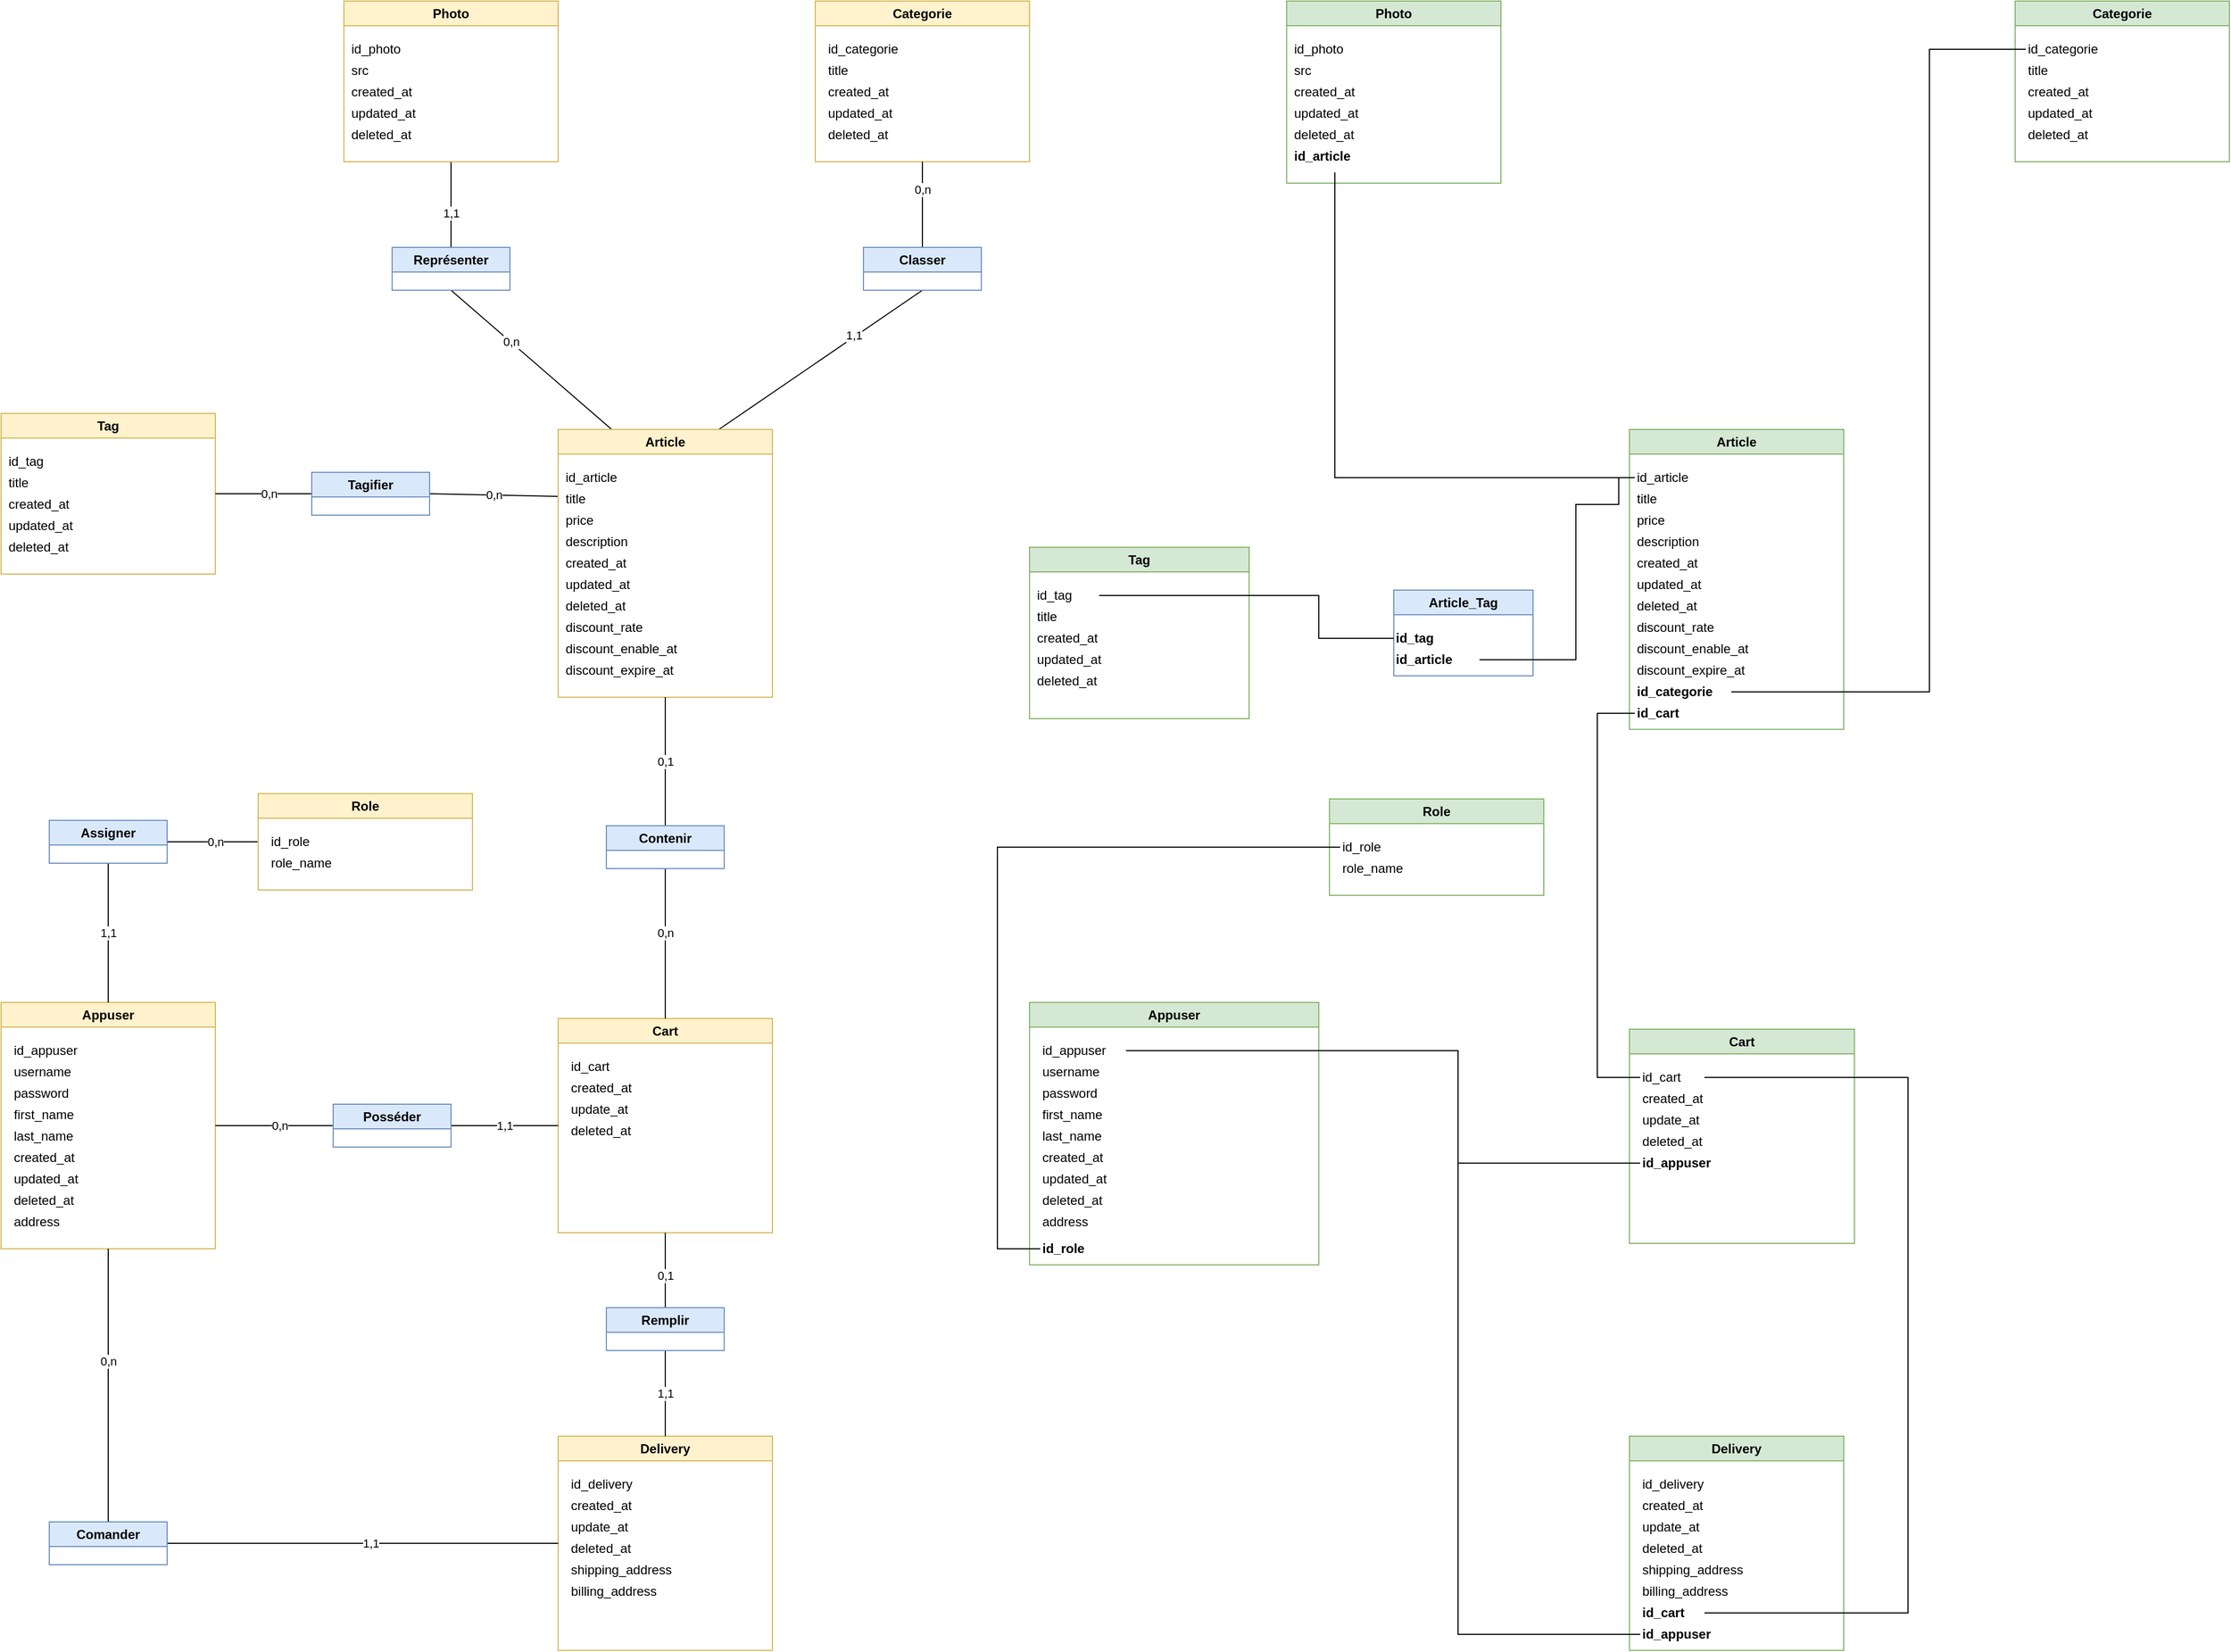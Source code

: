 <mxfile version="20.8.5" type="github">
  <diagram id="aib1PSoFXxBQyVo25-rL" name="Page-1">
    <mxGraphModel dx="2450" dy="912" grid="1" gridSize="10" guides="1" tooltips="1" connect="1" arrows="1" fold="1" page="1" pageScale="1" pageWidth="850" pageHeight="1100" math="0" shadow="0">
      <root>
        <mxCell id="0" />
        <mxCell id="1" parent="0" />
        <mxCell id="JCA2NXcP29K0GtfBwjYJ-50" style="edgeStyle=none;rounded=0;orthogonalLoop=1;jettySize=auto;html=1;exitX=0;exitY=0.25;exitDx=0;exitDy=0;entryX=1;entryY=0.5;entryDx=0;entryDy=0;endArrow=none;endFill=0;elbow=vertical;" parent="1" source="JCA2NXcP29K0GtfBwjYJ-1" target="JCA2NXcP29K0GtfBwjYJ-49" edge="1">
          <mxGeometry relative="1" as="geometry" />
        </mxCell>
        <mxCell id="JCA2NXcP29K0GtfBwjYJ-52" value="0,n" style="edgeLabel;html=1;align=center;verticalAlign=middle;resizable=0;points=[];" parent="JCA2NXcP29K0GtfBwjYJ-50" vertex="1" connectable="0">
          <mxGeometry x="0.302" y="-1" relative="1" as="geometry">
            <mxPoint x="18" y="1" as="offset" />
          </mxGeometry>
        </mxCell>
        <mxCell id="JCA2NXcP29K0GtfBwjYJ-55" style="edgeStyle=none;rounded=0;orthogonalLoop=1;jettySize=auto;html=1;exitX=0.25;exitY=0;exitDx=0;exitDy=0;entryX=0.5;entryY=1;entryDx=0;entryDy=0;endArrow=none;endFill=0;elbow=vertical;" parent="1" source="JCA2NXcP29K0GtfBwjYJ-1" target="JCA2NXcP29K0GtfBwjYJ-54" edge="1">
          <mxGeometry relative="1" as="geometry" />
        </mxCell>
        <mxCell id="JCA2NXcP29K0GtfBwjYJ-57" value="0,n" style="edgeLabel;html=1;align=center;verticalAlign=middle;resizable=0;points=[];" parent="JCA2NXcP29K0GtfBwjYJ-55" vertex="1" connectable="0">
          <mxGeometry x="0.261" relative="1" as="geometry">
            <mxPoint as="offset" />
          </mxGeometry>
        </mxCell>
        <mxCell id="JCA2NXcP29K0GtfBwjYJ-67" style="edgeStyle=none;rounded=0;orthogonalLoop=1;jettySize=auto;html=1;exitX=0.75;exitY=0;exitDx=0;exitDy=0;entryX=0.5;entryY=1;entryDx=0;entryDy=0;endArrow=none;endFill=0;elbow=vertical;" parent="1" source="JCA2NXcP29K0GtfBwjYJ-1" target="JCA2NXcP29K0GtfBwjYJ-65" edge="1">
          <mxGeometry relative="1" as="geometry" />
        </mxCell>
        <mxCell id="JCA2NXcP29K0GtfBwjYJ-68" value="1,1" style="edgeLabel;html=1;align=center;verticalAlign=middle;resizable=0;points=[];" parent="JCA2NXcP29K0GtfBwjYJ-67" vertex="1" connectable="0">
          <mxGeometry x="0.332" y="2" relative="1" as="geometry">
            <mxPoint as="offset" />
          </mxGeometry>
        </mxCell>
        <mxCell id="JCA2NXcP29K0GtfBwjYJ-1" value="Article" style="swimlane;whiteSpace=wrap;html=1;fillColor=#fff2cc;strokeColor=#d6b656;" parent="1" vertex="1">
          <mxGeometry x="360" y="410" width="200" height="250" as="geometry" />
        </mxCell>
        <mxCell id="JCA2NXcP29K0GtfBwjYJ-3" value="title" style="text;html=1;align=left;verticalAlign=middle;resizable=0;points=[];autosize=1;strokeColor=none;fillColor=none;" parent="JCA2NXcP29K0GtfBwjYJ-1" vertex="1">
          <mxGeometry x="5" y="50" width="40" height="30" as="geometry" />
        </mxCell>
        <mxCell id="JCA2NXcP29K0GtfBwjYJ-4" value="price" style="text;html=1;align=left;verticalAlign=middle;resizable=0;points=[];autosize=1;strokeColor=none;fillColor=none;" parent="JCA2NXcP29K0GtfBwjYJ-1" vertex="1">
          <mxGeometry x="5" y="70" width="50" height="30" as="geometry" />
        </mxCell>
        <mxCell id="JCA2NXcP29K0GtfBwjYJ-5" value="description" style="text;html=1;align=left;verticalAlign=middle;resizable=0;points=[];autosize=1;strokeColor=none;fillColor=none;" parent="JCA2NXcP29K0GtfBwjYJ-1" vertex="1">
          <mxGeometry x="5" y="90" width="80" height="30" as="geometry" />
        </mxCell>
        <mxCell id="JCA2NXcP29K0GtfBwjYJ-2" value="id_article" style="text;html=1;align=left;verticalAlign=middle;resizable=0;points=[];autosize=1;strokeColor=none;fillColor=none;" parent="JCA2NXcP29K0GtfBwjYJ-1" vertex="1">
          <mxGeometry x="5" y="30" width="70" height="30" as="geometry" />
        </mxCell>
        <mxCell id="JCA2NXcP29K0GtfBwjYJ-16" value="created_at" style="text;html=1;align=left;verticalAlign=middle;resizable=0;points=[];autosize=1;strokeColor=none;fillColor=none;" parent="JCA2NXcP29K0GtfBwjYJ-1" vertex="1">
          <mxGeometry x="5" y="110" width="80" height="30" as="geometry" />
        </mxCell>
        <mxCell id="JCA2NXcP29K0GtfBwjYJ-17" value="updated_at" style="text;html=1;align=left;verticalAlign=middle;resizable=0;points=[];autosize=1;strokeColor=none;fillColor=none;" parent="JCA2NXcP29K0GtfBwjYJ-1" vertex="1">
          <mxGeometry x="5" y="130" width="80" height="30" as="geometry" />
        </mxCell>
        <mxCell id="JCA2NXcP29K0GtfBwjYJ-18" value="deleted_at" style="text;html=1;align=left;verticalAlign=middle;resizable=0;points=[];autosize=1;strokeColor=none;fillColor=none;" parent="JCA2NXcP29K0GtfBwjYJ-1" vertex="1">
          <mxGeometry x="5" y="150" width="80" height="30" as="geometry" />
        </mxCell>
        <mxCell id="JCA2NXcP29K0GtfBwjYJ-24" value="discount_rate" style="text;html=1;align=left;verticalAlign=middle;resizable=0;points=[];autosize=1;strokeColor=none;fillColor=none;" parent="JCA2NXcP29K0GtfBwjYJ-1" vertex="1">
          <mxGeometry x="5" y="170" width="100" height="30" as="geometry" />
        </mxCell>
        <mxCell id="JCA2NXcP29K0GtfBwjYJ-26" value="discount_enable_at" style="text;html=1;align=left;verticalAlign=middle;resizable=0;points=[];autosize=1;strokeColor=none;fillColor=none;" parent="JCA2NXcP29K0GtfBwjYJ-1" vertex="1">
          <mxGeometry x="5" y="190" width="130" height="30" as="geometry" />
        </mxCell>
        <mxCell id="JCA2NXcP29K0GtfBwjYJ-27" value="discount_expire_at" style="text;html=1;align=left;verticalAlign=middle;resizable=0;points=[];autosize=1;strokeColor=none;fillColor=none;" parent="JCA2NXcP29K0GtfBwjYJ-1" vertex="1">
          <mxGeometry x="5" y="210" width="120" height="30" as="geometry" />
        </mxCell>
        <mxCell id="JCA2NXcP29K0GtfBwjYJ-8" value="Categorie" style="swimlane;whiteSpace=wrap;html=1;fillColor=#fff2cc;strokeColor=#d6b656;" parent="1" vertex="1">
          <mxGeometry x="600" y="10" width="200" height="150" as="geometry" />
        </mxCell>
        <mxCell id="JCA2NXcP29K0GtfBwjYJ-29" value="id_categorie" style="text;html=1;align=left;verticalAlign=middle;resizable=0;points=[];autosize=1;strokeColor=none;fillColor=none;" parent="JCA2NXcP29K0GtfBwjYJ-8" vertex="1">
          <mxGeometry x="10" y="30" width="90" height="30" as="geometry" />
        </mxCell>
        <mxCell id="JCA2NXcP29K0GtfBwjYJ-30" value="title" style="text;html=1;align=left;verticalAlign=middle;resizable=0;points=[];autosize=1;strokeColor=none;fillColor=none;" parent="JCA2NXcP29K0GtfBwjYJ-8" vertex="1">
          <mxGeometry x="10" y="50" width="40" height="30" as="geometry" />
        </mxCell>
        <mxCell id="JCA2NXcP29K0GtfBwjYJ-70" value="created_at" style="text;html=1;align=left;verticalAlign=middle;resizable=0;points=[];autosize=1;strokeColor=none;fillColor=none;" parent="JCA2NXcP29K0GtfBwjYJ-8" vertex="1">
          <mxGeometry x="10" y="70" width="80" height="30" as="geometry" />
        </mxCell>
        <mxCell id="JCA2NXcP29K0GtfBwjYJ-71" value="updated_at" style="text;html=1;align=left;verticalAlign=middle;resizable=0;points=[];autosize=1;strokeColor=none;fillColor=none;" parent="JCA2NXcP29K0GtfBwjYJ-8" vertex="1">
          <mxGeometry x="10" y="90" width="80" height="30" as="geometry" />
        </mxCell>
        <mxCell id="JCA2NXcP29K0GtfBwjYJ-72" value="deleted_at" style="text;html=1;align=left;verticalAlign=middle;resizable=0;points=[];autosize=1;strokeColor=none;fillColor=none;" parent="JCA2NXcP29K0GtfBwjYJ-8" vertex="1">
          <mxGeometry x="10" y="110" width="80" height="30" as="geometry" />
        </mxCell>
        <mxCell id="JCA2NXcP29K0GtfBwjYJ-15" value="Tag" style="swimlane;whiteSpace=wrap;html=1;fillColor=#fff2cc;strokeColor=#d6b656;" parent="1" vertex="1">
          <mxGeometry x="-160" y="395" width="200" height="150" as="geometry" />
        </mxCell>
        <mxCell id="JCA2NXcP29K0GtfBwjYJ-28" value="id_tag" style="text;html=1;align=left;verticalAlign=middle;resizable=0;points=[];autosize=1;strokeColor=none;fillColor=none;" parent="JCA2NXcP29K0GtfBwjYJ-15" vertex="1">
          <mxGeometry x="5" y="30" width="60" height="30" as="geometry" />
        </mxCell>
        <mxCell id="JCA2NXcP29K0GtfBwjYJ-31" value="title" style="text;html=1;align=left;verticalAlign=middle;resizable=0;points=[];autosize=1;strokeColor=none;fillColor=none;" parent="JCA2NXcP29K0GtfBwjYJ-15" vertex="1">
          <mxGeometry x="5" y="50" width="40" height="30" as="geometry" />
        </mxCell>
        <mxCell id="JCA2NXcP29K0GtfBwjYJ-62" value="created_at" style="text;html=1;align=left;verticalAlign=middle;resizable=0;points=[];autosize=1;strokeColor=none;fillColor=none;" parent="JCA2NXcP29K0GtfBwjYJ-15" vertex="1">
          <mxGeometry x="5" y="70" width="80" height="30" as="geometry" />
        </mxCell>
        <mxCell id="JCA2NXcP29K0GtfBwjYJ-63" value="updated_at" style="text;html=1;align=left;verticalAlign=middle;resizable=0;points=[];autosize=1;strokeColor=none;fillColor=none;" parent="JCA2NXcP29K0GtfBwjYJ-15" vertex="1">
          <mxGeometry x="5" y="90" width="80" height="30" as="geometry" />
        </mxCell>
        <mxCell id="JCA2NXcP29K0GtfBwjYJ-64" value="deleted_at" style="text;html=1;align=left;verticalAlign=middle;resizable=0;points=[];autosize=1;strokeColor=none;fillColor=none;" parent="JCA2NXcP29K0GtfBwjYJ-15" vertex="1">
          <mxGeometry x="5" y="110" width="80" height="30" as="geometry" />
        </mxCell>
        <mxCell id="JCA2NXcP29K0GtfBwjYJ-56" style="edgeStyle=none;rounded=0;orthogonalLoop=1;jettySize=auto;html=1;exitX=0.5;exitY=1;exitDx=0;exitDy=0;entryX=0.5;entryY=0;entryDx=0;entryDy=0;endArrow=none;endFill=0;elbow=vertical;" parent="1" source="JCA2NXcP29K0GtfBwjYJ-19" target="JCA2NXcP29K0GtfBwjYJ-54" edge="1">
          <mxGeometry relative="1" as="geometry" />
        </mxCell>
        <mxCell id="JCA2NXcP29K0GtfBwjYJ-58" value="1,1" style="edgeLabel;html=1;align=center;verticalAlign=middle;resizable=0;points=[];" parent="JCA2NXcP29K0GtfBwjYJ-56" vertex="1" connectable="0">
          <mxGeometry x="0.201" relative="1" as="geometry">
            <mxPoint as="offset" />
          </mxGeometry>
        </mxCell>
        <mxCell id="JCA2NXcP29K0GtfBwjYJ-19" value="Photo" style="swimlane;whiteSpace=wrap;html=1;fillColor=#fff2cc;strokeColor=#d6b656;" parent="1" vertex="1">
          <mxGeometry x="160" y="10" width="200" height="150" as="geometry" />
        </mxCell>
        <mxCell id="JCA2NXcP29K0GtfBwjYJ-20" value="id_photo" style="text;html=1;align=left;verticalAlign=middle;resizable=0;points=[];autosize=1;strokeColor=none;fillColor=none;" parent="JCA2NXcP29K0GtfBwjYJ-19" vertex="1">
          <mxGeometry x="5" y="30" width="70" height="30" as="geometry" />
        </mxCell>
        <mxCell id="JCA2NXcP29K0GtfBwjYJ-21" value="src" style="text;html=1;align=left;verticalAlign=middle;resizable=0;points=[];autosize=1;strokeColor=none;fillColor=none;" parent="JCA2NXcP29K0GtfBwjYJ-19" vertex="1">
          <mxGeometry x="5" y="50" width="40" height="30" as="geometry" />
        </mxCell>
        <mxCell id="JCA2NXcP29K0GtfBwjYJ-59" value="created_at" style="text;html=1;align=left;verticalAlign=middle;resizable=0;points=[];autosize=1;strokeColor=none;fillColor=none;" parent="JCA2NXcP29K0GtfBwjYJ-19" vertex="1">
          <mxGeometry x="5" y="70" width="80" height="30" as="geometry" />
        </mxCell>
        <mxCell id="JCA2NXcP29K0GtfBwjYJ-60" value="updated_at" style="text;html=1;align=left;verticalAlign=middle;resizable=0;points=[];autosize=1;strokeColor=none;fillColor=none;" parent="JCA2NXcP29K0GtfBwjYJ-19" vertex="1">
          <mxGeometry x="5" y="90" width="80" height="30" as="geometry" />
        </mxCell>
        <mxCell id="JCA2NXcP29K0GtfBwjYJ-61" value="deleted_at" style="text;html=1;align=left;verticalAlign=middle;resizable=0;points=[];autosize=1;strokeColor=none;fillColor=none;" parent="JCA2NXcP29K0GtfBwjYJ-19" vertex="1">
          <mxGeometry x="5" y="110" width="80" height="30" as="geometry" />
        </mxCell>
        <mxCell id="JCA2NXcP29K0GtfBwjYJ-51" style="edgeStyle=none;rounded=0;orthogonalLoop=1;jettySize=auto;html=1;exitX=0;exitY=0.5;exitDx=0;exitDy=0;entryX=1;entryY=0.5;entryDx=0;entryDy=0;endArrow=none;endFill=0;elbow=vertical;" parent="1" source="JCA2NXcP29K0GtfBwjYJ-49" target="JCA2NXcP29K0GtfBwjYJ-15" edge="1">
          <mxGeometry relative="1" as="geometry" />
        </mxCell>
        <mxCell id="JCA2NXcP29K0GtfBwjYJ-53" value="0,n" style="edgeLabel;html=1;align=center;verticalAlign=middle;resizable=0;points=[];" parent="JCA2NXcP29K0GtfBwjYJ-51" vertex="1" connectable="0">
          <mxGeometry x="-0.236" y="-1" relative="1" as="geometry">
            <mxPoint x="-6" y="1" as="offset" />
          </mxGeometry>
        </mxCell>
        <mxCell id="JCA2NXcP29K0GtfBwjYJ-49" value="Tagifier" style="swimlane;whiteSpace=wrap;html=1;fillColor=#dae8fc;strokeColor=#6c8ebf;" parent="1" vertex="1">
          <mxGeometry x="130" y="450" width="110" height="40" as="geometry" />
        </mxCell>
        <mxCell id="JCA2NXcP29K0GtfBwjYJ-54" value="Représenter" style="swimlane;whiteSpace=wrap;html=1;fillColor=#dae8fc;strokeColor=#6c8ebf;" parent="1" vertex="1">
          <mxGeometry x="205" y="240" width="110" height="40" as="geometry" />
        </mxCell>
        <mxCell id="JCA2NXcP29K0GtfBwjYJ-66" style="edgeStyle=none;rounded=0;orthogonalLoop=1;jettySize=auto;html=1;exitX=0.5;exitY=0;exitDx=0;exitDy=0;entryX=0.5;entryY=1;entryDx=0;entryDy=0;endArrow=none;endFill=0;elbow=vertical;" parent="1" source="JCA2NXcP29K0GtfBwjYJ-65" target="JCA2NXcP29K0GtfBwjYJ-8" edge="1">
          <mxGeometry relative="1" as="geometry" />
        </mxCell>
        <mxCell id="JCA2NXcP29K0GtfBwjYJ-69" value="0,n" style="edgeLabel;html=1;align=center;verticalAlign=middle;resizable=0;points=[];" parent="JCA2NXcP29K0GtfBwjYJ-66" vertex="1" connectable="0">
          <mxGeometry x="0.35" relative="1" as="geometry">
            <mxPoint as="offset" />
          </mxGeometry>
        </mxCell>
        <mxCell id="JCA2NXcP29K0GtfBwjYJ-65" value="Classer" style="swimlane;whiteSpace=wrap;html=1;fillColor=#dae8fc;strokeColor=#6c8ebf;" parent="1" vertex="1">
          <mxGeometry x="645" y="240" width="110" height="40" as="geometry" />
        </mxCell>
        <mxCell id="GthT2uYReH11epvPupzd-1" value="Appuser" style="swimlane;whiteSpace=wrap;html=1;fillColor=#fff2cc;strokeColor=#d6b656;" parent="1" vertex="1">
          <mxGeometry x="-160" y="945" width="200" height="230" as="geometry" />
        </mxCell>
        <mxCell id="GthT2uYReH11epvPupzd-4" value="username" style="text;html=1;align=left;verticalAlign=middle;resizable=0;points=[];autosize=1;strokeColor=none;fillColor=none;" parent="GthT2uYReH11epvPupzd-1" vertex="1">
          <mxGeometry x="10" y="50" width="80" height="30" as="geometry" />
        </mxCell>
        <mxCell id="GthT2uYReH11epvPupzd-2" value="id_appuser" style="text;html=1;align=left;verticalAlign=middle;resizable=0;points=[];autosize=1;strokeColor=none;fillColor=none;" parent="GthT2uYReH11epvPupzd-1" vertex="1">
          <mxGeometry x="10" y="30" width="80" height="30" as="geometry" />
        </mxCell>
        <mxCell id="GthT2uYReH11epvPupzd-5" value="password" style="text;html=1;align=left;verticalAlign=middle;resizable=0;points=[];autosize=1;strokeColor=none;fillColor=none;" parent="GthT2uYReH11epvPupzd-1" vertex="1">
          <mxGeometry x="10" y="70" width="70" height="30" as="geometry" />
        </mxCell>
        <mxCell id="GthT2uYReH11epvPupzd-6" value="created_at" style="text;html=1;align=left;verticalAlign=middle;resizable=0;points=[];autosize=1;strokeColor=none;fillColor=none;" parent="GthT2uYReH11epvPupzd-1" vertex="1">
          <mxGeometry x="10" y="130" width="80" height="30" as="geometry" />
        </mxCell>
        <mxCell id="GthT2uYReH11epvPupzd-7" value="updated_at" style="text;html=1;align=left;verticalAlign=middle;resizable=0;points=[];autosize=1;strokeColor=none;fillColor=none;" parent="GthT2uYReH11epvPupzd-1" vertex="1">
          <mxGeometry x="10" y="150" width="80" height="30" as="geometry" />
        </mxCell>
        <mxCell id="GthT2uYReH11epvPupzd-8" value="deleted_at" style="text;html=1;align=left;verticalAlign=middle;resizable=0;points=[];autosize=1;strokeColor=none;fillColor=none;" parent="GthT2uYReH11epvPupzd-1" vertex="1">
          <mxGeometry x="10" y="170" width="80" height="30" as="geometry" />
        </mxCell>
        <mxCell id="GthT2uYReH11epvPupzd-25" value="address" style="text;html=1;align=left;verticalAlign=middle;resizable=0;points=[];autosize=1;strokeColor=none;fillColor=none;" parent="GthT2uYReH11epvPupzd-1" vertex="1">
          <mxGeometry x="10" y="190" width="70" height="30" as="geometry" />
        </mxCell>
        <mxCell id="GthT2uYReH11epvPupzd-29" value="first_name" style="text;html=1;align=left;verticalAlign=middle;resizable=0;points=[];autosize=1;strokeColor=none;fillColor=none;" parent="GthT2uYReH11epvPupzd-1" vertex="1">
          <mxGeometry x="10" y="90" width="80" height="30" as="geometry" />
        </mxCell>
        <mxCell id="GthT2uYReH11epvPupzd-30" value="last_name" style="text;html=1;align=left;verticalAlign=middle;resizable=0;points=[];autosize=1;strokeColor=none;fillColor=none;" parent="GthT2uYReH11epvPupzd-1" vertex="1">
          <mxGeometry x="10" y="110" width="80" height="30" as="geometry" />
        </mxCell>
        <mxCell id="GthT2uYReH11epvPupzd-9" value="Cart" style="swimlane;whiteSpace=wrap;html=1;fillColor=#fff2cc;strokeColor=#d6b656;" parent="1" vertex="1">
          <mxGeometry x="360" y="960" width="200" height="200" as="geometry" />
        </mxCell>
        <mxCell id="GthT2uYReH11epvPupzd-10" value="id_cart" style="text;html=1;align=left;verticalAlign=middle;resizable=0;points=[];autosize=1;strokeColor=none;fillColor=none;" parent="GthT2uYReH11epvPupzd-9" vertex="1">
          <mxGeometry x="10" y="30" width="60" height="30" as="geometry" />
        </mxCell>
        <mxCell id="GthT2uYReH11epvPupzd-36" value="created_at" style="text;html=1;align=left;verticalAlign=middle;resizable=0;points=[];autosize=1;strokeColor=none;fillColor=none;" parent="GthT2uYReH11epvPupzd-9" vertex="1">
          <mxGeometry x="10" y="50" width="80" height="30" as="geometry" />
        </mxCell>
        <mxCell id="GthT2uYReH11epvPupzd-37" value="update_at" style="text;html=1;align=left;verticalAlign=middle;resizable=0;points=[];autosize=1;strokeColor=none;fillColor=none;" parent="GthT2uYReH11epvPupzd-9" vertex="1">
          <mxGeometry x="10" y="70" width="80" height="30" as="geometry" />
        </mxCell>
        <mxCell id="GthT2uYReH11epvPupzd-38" value="deleted_at" style="text;html=1;align=left;verticalAlign=middle;resizable=0;points=[];autosize=1;strokeColor=none;fillColor=none;" parent="GthT2uYReH11epvPupzd-9" vertex="1">
          <mxGeometry x="10" y="90" width="80" height="30" as="geometry" />
        </mxCell>
        <mxCell id="GthT2uYReH11epvPupzd-13" style="edgeStyle=orthogonalEdgeStyle;rounded=0;orthogonalLoop=1;jettySize=auto;html=1;exitX=1;exitY=0.5;exitDx=0;exitDy=0;entryX=0;entryY=0.5;entryDx=0;entryDy=0;endArrow=none;endFill=0;" parent="1" source="GthT2uYReH11epvPupzd-11" target="GthT2uYReH11epvPupzd-9" edge="1">
          <mxGeometry relative="1" as="geometry" />
        </mxCell>
        <mxCell id="GthT2uYReH11epvPupzd-14" value="1,1" style="edgeLabel;html=1;align=center;verticalAlign=middle;resizable=0;points=[];" parent="GthT2uYReH11epvPupzd-13" vertex="1" connectable="0">
          <mxGeometry x="0.28" relative="1" as="geometry">
            <mxPoint x="-14" as="offset" />
          </mxGeometry>
        </mxCell>
        <mxCell id="GthT2uYReH11epvPupzd-16" style="edgeStyle=orthogonalEdgeStyle;rounded=0;orthogonalLoop=1;jettySize=auto;html=1;exitX=0;exitY=0.5;exitDx=0;exitDy=0;entryX=1;entryY=0.5;entryDx=0;entryDy=0;endArrow=none;endFill=0;" parent="1" source="GthT2uYReH11epvPupzd-11" target="GthT2uYReH11epvPupzd-1" edge="1">
          <mxGeometry relative="1" as="geometry">
            <Array as="points">
              <mxPoint x="100" y="1060" />
              <mxPoint x="100" y="1060" />
            </Array>
          </mxGeometry>
        </mxCell>
        <mxCell id="GthT2uYReH11epvPupzd-17" value="0,n" style="edgeLabel;html=1;align=center;verticalAlign=middle;resizable=0;points=[];" parent="GthT2uYReH11epvPupzd-16" vertex="1" connectable="0">
          <mxGeometry x="0.218" relative="1" as="geometry">
            <mxPoint x="17" as="offset" />
          </mxGeometry>
        </mxCell>
        <mxCell id="GthT2uYReH11epvPupzd-11" value="Posséder" style="swimlane;whiteSpace=wrap;html=1;fillColor=#dae8fc;strokeColor=#6c8ebf;" parent="1" vertex="1">
          <mxGeometry x="150" y="1040" width="110" height="40" as="geometry" />
        </mxCell>
        <mxCell id="GthT2uYReH11epvPupzd-19" style="edgeStyle=orthogonalEdgeStyle;rounded=0;orthogonalLoop=1;jettySize=auto;html=1;exitX=0.5;exitY=1;exitDx=0;exitDy=0;entryX=0.5;entryY=0;entryDx=0;entryDy=0;endArrow=none;endFill=0;" parent="1" source="GthT2uYReH11epvPupzd-18" target="GthT2uYReH11epvPupzd-9" edge="1">
          <mxGeometry relative="1" as="geometry" />
        </mxCell>
        <mxCell id="GthT2uYReH11epvPupzd-24" value="0,n" style="edgeLabel;html=1;align=center;verticalAlign=middle;resizable=0;points=[];" parent="GthT2uYReH11epvPupzd-19" vertex="1" connectable="0">
          <mxGeometry x="-0.343" y="1" relative="1" as="geometry">
            <mxPoint x="-1" y="14" as="offset" />
          </mxGeometry>
        </mxCell>
        <mxCell id="GthT2uYReH11epvPupzd-22" style="edgeStyle=orthogonalEdgeStyle;rounded=0;orthogonalLoop=1;jettySize=auto;html=1;exitX=0.5;exitY=0;exitDx=0;exitDy=0;entryX=0.5;entryY=1;entryDx=0;entryDy=0;endArrow=none;endFill=0;" parent="1" source="GthT2uYReH11epvPupzd-18" target="JCA2NXcP29K0GtfBwjYJ-1" edge="1">
          <mxGeometry relative="1" as="geometry" />
        </mxCell>
        <mxCell id="GthT2uYReH11epvPupzd-23" value="0,1" style="edgeLabel;html=1;align=center;verticalAlign=middle;resizable=0;points=[];" parent="GthT2uYReH11epvPupzd-22" vertex="1" connectable="0">
          <mxGeometry x="0.2" relative="1" as="geometry">
            <mxPoint y="12" as="offset" />
          </mxGeometry>
        </mxCell>
        <mxCell id="GthT2uYReH11epvPupzd-18" value="Contenir" style="swimlane;whiteSpace=wrap;html=1;fillColor=#dae8fc;strokeColor=#6c8ebf;" parent="1" vertex="1">
          <mxGeometry x="405" y="780" width="110" height="40" as="geometry" />
        </mxCell>
        <mxCell id="GthT2uYReH11epvPupzd-32" style="edgeStyle=orthogonalEdgeStyle;rounded=0;orthogonalLoop=1;jettySize=auto;html=1;exitX=0;exitY=0.5;exitDx=0;exitDy=0;entryX=1;entryY=0.5;entryDx=0;entryDy=0;endArrow=none;endFill=0;" parent="1" source="GthT2uYReH11epvPupzd-26" target="GthT2uYReH11epvPupzd-31" edge="1">
          <mxGeometry relative="1" as="geometry" />
        </mxCell>
        <mxCell id="GthT2uYReH11epvPupzd-34" value="0,n" style="edgeLabel;html=1;align=center;verticalAlign=middle;resizable=0;points=[];" parent="GthT2uYReH11epvPupzd-32" vertex="1" connectable="0">
          <mxGeometry x="0.271" y="3" relative="1" as="geometry">
            <mxPoint x="14" y="-3" as="offset" />
          </mxGeometry>
        </mxCell>
        <mxCell id="GthT2uYReH11epvPupzd-26" value="Role" style="swimlane;whiteSpace=wrap;html=1;fillColor=#fff2cc;strokeColor=#d6b656;" parent="1" vertex="1">
          <mxGeometry x="80" y="750" width="200" height="90" as="geometry" />
        </mxCell>
        <mxCell id="GthT2uYReH11epvPupzd-27" value="id_role" style="text;html=1;align=left;verticalAlign=middle;resizable=0;points=[];autosize=1;strokeColor=none;fillColor=none;" parent="GthT2uYReH11epvPupzd-26" vertex="1">
          <mxGeometry x="10" y="30" width="60" height="30" as="geometry" />
        </mxCell>
        <mxCell id="GthT2uYReH11epvPupzd-28" value="role_name" style="text;html=1;align=left;verticalAlign=middle;resizable=0;points=[];autosize=1;strokeColor=none;fillColor=none;" parent="GthT2uYReH11epvPupzd-26" vertex="1">
          <mxGeometry x="10" y="50" width="80" height="30" as="geometry" />
        </mxCell>
        <mxCell id="GthT2uYReH11epvPupzd-33" style="edgeStyle=orthogonalEdgeStyle;rounded=0;orthogonalLoop=1;jettySize=auto;html=1;exitX=0.5;exitY=1;exitDx=0;exitDy=0;entryX=0.5;entryY=0;entryDx=0;entryDy=0;endArrow=none;endFill=0;" parent="1" source="GthT2uYReH11epvPupzd-31" target="GthT2uYReH11epvPupzd-1" edge="1">
          <mxGeometry relative="1" as="geometry" />
        </mxCell>
        <mxCell id="GthT2uYReH11epvPupzd-35" value="1,1" style="edgeLabel;html=1;align=center;verticalAlign=middle;resizable=0;points=[];" parent="GthT2uYReH11epvPupzd-33" vertex="1" connectable="0">
          <mxGeometry x="-0.169" y="2" relative="1" as="geometry">
            <mxPoint x="-2" y="11" as="offset" />
          </mxGeometry>
        </mxCell>
        <mxCell id="GthT2uYReH11epvPupzd-31" value="Assigner" style="swimlane;whiteSpace=wrap;html=1;fillColor=#dae8fc;strokeColor=#6c8ebf;" parent="1" vertex="1">
          <mxGeometry x="-115" y="775" width="110" height="40" as="geometry" />
        </mxCell>
        <mxCell id="GthT2uYReH11epvPupzd-39" value="Delivery" style="swimlane;whiteSpace=wrap;html=1;fillColor=#fff2cc;strokeColor=#d6b656;startSize=23;" parent="1" vertex="1">
          <mxGeometry x="360" y="1350" width="200" height="200" as="geometry" />
        </mxCell>
        <mxCell id="GthT2uYReH11epvPupzd-40" value="id_delivery" style="text;html=1;align=left;verticalAlign=middle;resizable=0;points=[];autosize=1;strokeColor=none;fillColor=none;" parent="GthT2uYReH11epvPupzd-39" vertex="1">
          <mxGeometry x="10" y="30" width="80" height="30" as="geometry" />
        </mxCell>
        <mxCell id="GthT2uYReH11epvPupzd-41" value="created_at" style="text;html=1;align=left;verticalAlign=middle;resizable=0;points=[];autosize=1;strokeColor=none;fillColor=none;" parent="GthT2uYReH11epvPupzd-39" vertex="1">
          <mxGeometry x="10" y="50" width="80" height="30" as="geometry" />
        </mxCell>
        <mxCell id="GthT2uYReH11epvPupzd-42" value="update_at" style="text;html=1;align=left;verticalAlign=middle;resizable=0;points=[];autosize=1;strokeColor=none;fillColor=none;" parent="GthT2uYReH11epvPupzd-39" vertex="1">
          <mxGeometry x="10" y="70" width="80" height="30" as="geometry" />
        </mxCell>
        <mxCell id="GthT2uYReH11epvPupzd-43" value="deleted_at" style="text;html=1;align=left;verticalAlign=middle;resizable=0;points=[];autosize=1;strokeColor=none;fillColor=none;" parent="GthT2uYReH11epvPupzd-39" vertex="1">
          <mxGeometry x="10" y="90" width="80" height="30" as="geometry" />
        </mxCell>
        <mxCell id="GthT2uYReH11epvPupzd-49" value="shipping_address" style="text;html=1;align=left;verticalAlign=middle;resizable=0;points=[];autosize=1;strokeColor=none;fillColor=none;" parent="GthT2uYReH11epvPupzd-39" vertex="1">
          <mxGeometry x="10" y="110" width="120" height="30" as="geometry" />
        </mxCell>
        <mxCell id="GthT2uYReH11epvPupzd-50" value="billing_address" style="text;html=1;align=left;verticalAlign=middle;resizable=0;points=[];autosize=1;strokeColor=none;fillColor=none;" parent="GthT2uYReH11epvPupzd-39" vertex="1">
          <mxGeometry x="10" y="130" width="100" height="30" as="geometry" />
        </mxCell>
        <mxCell id="GthT2uYReH11epvPupzd-45" style="edgeStyle=orthogonalEdgeStyle;rounded=0;orthogonalLoop=1;jettySize=auto;html=1;exitX=0.5;exitY=0;exitDx=0;exitDy=0;entryX=0.5;entryY=1;entryDx=0;entryDy=0;endArrow=none;endFill=0;" parent="1" source="GthT2uYReH11epvPupzd-44" target="GthT2uYReH11epvPupzd-9" edge="1">
          <mxGeometry relative="1" as="geometry" />
        </mxCell>
        <mxCell id="GthT2uYReH11epvPupzd-48" value="0,1" style="edgeLabel;html=1;align=center;verticalAlign=middle;resizable=0;points=[];" parent="GthT2uYReH11epvPupzd-45" vertex="1" connectable="0">
          <mxGeometry x="0.283" y="2" relative="1" as="geometry">
            <mxPoint x="2" y="15" as="offset" />
          </mxGeometry>
        </mxCell>
        <mxCell id="GthT2uYReH11epvPupzd-46" style="edgeStyle=orthogonalEdgeStyle;rounded=0;orthogonalLoop=1;jettySize=auto;html=1;exitX=0.5;exitY=1;exitDx=0;exitDy=0;entryX=0.5;entryY=0;entryDx=0;entryDy=0;endArrow=none;endFill=0;" parent="1" source="GthT2uYReH11epvPupzd-44" target="GthT2uYReH11epvPupzd-39" edge="1">
          <mxGeometry relative="1" as="geometry" />
        </mxCell>
        <mxCell id="GthT2uYReH11epvPupzd-47" value="1,1&lt;br&gt;" style="edgeLabel;html=1;align=center;verticalAlign=middle;resizable=0;points=[];" parent="GthT2uYReH11epvPupzd-46" vertex="1" connectable="0">
          <mxGeometry x="-0.246" y="-2" relative="1" as="geometry">
            <mxPoint x="2" y="10" as="offset" />
          </mxGeometry>
        </mxCell>
        <mxCell id="GthT2uYReH11epvPupzd-44" value="Remplir" style="swimlane;whiteSpace=wrap;html=1;fillColor=#dae8fc;strokeColor=#6c8ebf;" parent="1" vertex="1">
          <mxGeometry x="405" y="1230" width="110" height="40" as="geometry" />
        </mxCell>
        <mxCell id="LTdKM08QYmZRbwd2wh2D-3" style="edgeStyle=orthogonalEdgeStyle;rounded=0;orthogonalLoop=1;jettySize=auto;html=1;exitX=0.5;exitY=0;exitDx=0;exitDy=0;entryX=0.5;entryY=1;entryDx=0;entryDy=0;endArrow=none;endFill=0;" edge="1" parent="1" source="LTdKM08QYmZRbwd2wh2D-2" target="GthT2uYReH11epvPupzd-1">
          <mxGeometry relative="1" as="geometry" />
        </mxCell>
        <mxCell id="LTdKM08QYmZRbwd2wh2D-6" value="0,n" style="edgeLabel;html=1;align=center;verticalAlign=middle;resizable=0;points=[];" vertex="1" connectable="0" parent="LTdKM08QYmZRbwd2wh2D-3">
          <mxGeometry x="0.302" y="2" relative="1" as="geometry">
            <mxPoint x="2" y="16" as="offset" />
          </mxGeometry>
        </mxCell>
        <mxCell id="LTdKM08QYmZRbwd2wh2D-4" style="edgeStyle=orthogonalEdgeStyle;rounded=0;orthogonalLoop=1;jettySize=auto;html=1;exitX=1;exitY=0.5;exitDx=0;exitDy=0;entryX=0;entryY=0.5;entryDx=0;entryDy=0;endArrow=none;endFill=0;" edge="1" parent="1" source="LTdKM08QYmZRbwd2wh2D-2" target="GthT2uYReH11epvPupzd-39">
          <mxGeometry relative="1" as="geometry" />
        </mxCell>
        <mxCell id="LTdKM08QYmZRbwd2wh2D-5" value="1,1" style="edgeLabel;html=1;align=center;verticalAlign=middle;resizable=0;points=[];" vertex="1" connectable="0" parent="LTdKM08QYmZRbwd2wh2D-4">
          <mxGeometry x="-0.147" y="1" relative="1" as="geometry">
            <mxPoint x="34" y="1" as="offset" />
          </mxGeometry>
        </mxCell>
        <mxCell id="LTdKM08QYmZRbwd2wh2D-2" value="Comander" style="swimlane;whiteSpace=wrap;html=1;fillColor=#dae8fc;strokeColor=#6c8ebf;" vertex="1" parent="1">
          <mxGeometry x="-115" y="1430" width="110" height="40" as="geometry" />
        </mxCell>
        <mxCell id="LTdKM08QYmZRbwd2wh2D-7" value="Article" style="swimlane;whiteSpace=wrap;html=1;fillColor=#d5e8d4;strokeColor=#82b366;" vertex="1" parent="1">
          <mxGeometry x="1360" y="410" width="200" height="280" as="geometry" />
        </mxCell>
        <mxCell id="LTdKM08QYmZRbwd2wh2D-8" value="title" style="text;html=1;align=left;verticalAlign=middle;resizable=0;points=[];autosize=1;strokeColor=none;fillColor=none;" vertex="1" parent="LTdKM08QYmZRbwd2wh2D-7">
          <mxGeometry x="5" y="50" width="40" height="30" as="geometry" />
        </mxCell>
        <mxCell id="LTdKM08QYmZRbwd2wh2D-9" value="price" style="text;html=1;align=left;verticalAlign=middle;resizable=0;points=[];autosize=1;strokeColor=none;fillColor=none;" vertex="1" parent="LTdKM08QYmZRbwd2wh2D-7">
          <mxGeometry x="5" y="70" width="50" height="30" as="geometry" />
        </mxCell>
        <mxCell id="LTdKM08QYmZRbwd2wh2D-10" value="description" style="text;html=1;align=left;verticalAlign=middle;resizable=0;points=[];autosize=1;strokeColor=none;fillColor=none;" vertex="1" parent="LTdKM08QYmZRbwd2wh2D-7">
          <mxGeometry x="5" y="90" width="80" height="30" as="geometry" />
        </mxCell>
        <mxCell id="LTdKM08QYmZRbwd2wh2D-11" value="id_article" style="text;html=1;align=left;verticalAlign=middle;resizable=0;points=[];autosize=1;strokeColor=none;fillColor=none;" vertex="1" parent="LTdKM08QYmZRbwd2wh2D-7">
          <mxGeometry x="5" y="30" width="70" height="30" as="geometry" />
        </mxCell>
        <mxCell id="LTdKM08QYmZRbwd2wh2D-12" value="created_at" style="text;html=1;align=left;verticalAlign=middle;resizable=0;points=[];autosize=1;strokeColor=none;fillColor=none;" vertex="1" parent="LTdKM08QYmZRbwd2wh2D-7">
          <mxGeometry x="5" y="110" width="80" height="30" as="geometry" />
        </mxCell>
        <mxCell id="LTdKM08QYmZRbwd2wh2D-13" value="updated_at" style="text;html=1;align=left;verticalAlign=middle;resizable=0;points=[];autosize=1;strokeColor=none;fillColor=none;" vertex="1" parent="LTdKM08QYmZRbwd2wh2D-7">
          <mxGeometry x="5" y="130" width="80" height="30" as="geometry" />
        </mxCell>
        <mxCell id="LTdKM08QYmZRbwd2wh2D-14" value="deleted_at" style="text;html=1;align=left;verticalAlign=middle;resizable=0;points=[];autosize=1;strokeColor=none;fillColor=none;" vertex="1" parent="LTdKM08QYmZRbwd2wh2D-7">
          <mxGeometry x="5" y="150" width="80" height="30" as="geometry" />
        </mxCell>
        <mxCell id="LTdKM08QYmZRbwd2wh2D-15" value="discount_rate" style="text;html=1;align=left;verticalAlign=middle;resizable=0;points=[];autosize=1;strokeColor=none;fillColor=none;" vertex="1" parent="LTdKM08QYmZRbwd2wh2D-7">
          <mxGeometry x="5" y="170" width="100" height="30" as="geometry" />
        </mxCell>
        <mxCell id="LTdKM08QYmZRbwd2wh2D-16" value="discount_enable_at" style="text;html=1;align=left;verticalAlign=middle;resizable=0;points=[];autosize=1;strokeColor=none;fillColor=none;" vertex="1" parent="LTdKM08QYmZRbwd2wh2D-7">
          <mxGeometry x="5" y="190" width="130" height="30" as="geometry" />
        </mxCell>
        <mxCell id="LTdKM08QYmZRbwd2wh2D-17" value="discount_expire_at" style="text;html=1;align=left;verticalAlign=middle;resizable=0;points=[];autosize=1;strokeColor=none;fillColor=none;" vertex="1" parent="LTdKM08QYmZRbwd2wh2D-7">
          <mxGeometry x="5" y="210" width="120" height="30" as="geometry" />
        </mxCell>
        <mxCell id="LTdKM08QYmZRbwd2wh2D-27" value="id_categorie" style="text;html=1;align=left;verticalAlign=middle;resizable=0;points=[];autosize=1;strokeColor=none;fillColor=none;fontStyle=1" vertex="1" parent="LTdKM08QYmZRbwd2wh2D-7">
          <mxGeometry x="5" y="230" width="90" height="30" as="geometry" />
        </mxCell>
        <mxCell id="LTdKM08QYmZRbwd2wh2D-55" value="id_cart" style="text;html=1;align=left;verticalAlign=middle;resizable=0;points=[];autosize=1;strokeColor=none;fillColor=none;fontStyle=1" vertex="1" parent="LTdKM08QYmZRbwd2wh2D-7">
          <mxGeometry x="5" y="250" width="60" height="30" as="geometry" />
        </mxCell>
        <mxCell id="LTdKM08QYmZRbwd2wh2D-18" value="Categorie" style="swimlane;whiteSpace=wrap;html=1;fillColor=#d5e8d4;strokeColor=#82b366;" vertex="1" parent="1">
          <mxGeometry x="1720" y="10" width="200" height="150" as="geometry" />
        </mxCell>
        <mxCell id="LTdKM08QYmZRbwd2wh2D-19" value="id_categorie" style="text;html=1;align=left;verticalAlign=middle;resizable=0;points=[];autosize=1;strokeColor=none;fillColor=none;" vertex="1" parent="LTdKM08QYmZRbwd2wh2D-18">
          <mxGeometry x="10" y="30" width="90" height="30" as="geometry" />
        </mxCell>
        <mxCell id="LTdKM08QYmZRbwd2wh2D-20" value="title" style="text;html=1;align=left;verticalAlign=middle;resizable=0;points=[];autosize=1;strokeColor=none;fillColor=none;" vertex="1" parent="LTdKM08QYmZRbwd2wh2D-18">
          <mxGeometry x="10" y="50" width="40" height="30" as="geometry" />
        </mxCell>
        <mxCell id="LTdKM08QYmZRbwd2wh2D-21" value="created_at" style="text;html=1;align=left;verticalAlign=middle;resizable=0;points=[];autosize=1;strokeColor=none;fillColor=none;" vertex="1" parent="LTdKM08QYmZRbwd2wh2D-18">
          <mxGeometry x="10" y="70" width="80" height="30" as="geometry" />
        </mxCell>
        <mxCell id="LTdKM08QYmZRbwd2wh2D-22" value="updated_at" style="text;html=1;align=left;verticalAlign=middle;resizable=0;points=[];autosize=1;strokeColor=none;fillColor=none;" vertex="1" parent="LTdKM08QYmZRbwd2wh2D-18">
          <mxGeometry x="10" y="90" width="80" height="30" as="geometry" />
        </mxCell>
        <mxCell id="LTdKM08QYmZRbwd2wh2D-23" value="deleted_at" style="text;html=1;align=left;verticalAlign=middle;resizable=0;points=[];autosize=1;strokeColor=none;fillColor=none;" vertex="1" parent="LTdKM08QYmZRbwd2wh2D-18">
          <mxGeometry x="10" y="110" width="80" height="30" as="geometry" />
        </mxCell>
        <mxCell id="LTdKM08QYmZRbwd2wh2D-28" value="" style="edgeStyle=orthogonalEdgeStyle;rounded=0;orthogonalLoop=1;jettySize=auto;html=1;endArrow=none;endFill=0;" edge="1" parent="1" source="LTdKM08QYmZRbwd2wh2D-19" target="LTdKM08QYmZRbwd2wh2D-27">
          <mxGeometry relative="1" as="geometry">
            <Array as="points">
              <mxPoint x="1640" y="55" />
              <mxPoint x="1640" y="655" />
            </Array>
          </mxGeometry>
        </mxCell>
        <mxCell id="LTdKM08QYmZRbwd2wh2D-29" value="Photo" style="swimlane;whiteSpace=wrap;html=1;fillColor=#d5e8d4;strokeColor=#82b366;" vertex="1" parent="1">
          <mxGeometry x="1040" y="10" width="200" height="170" as="geometry" />
        </mxCell>
        <mxCell id="LTdKM08QYmZRbwd2wh2D-30" value="id_photo" style="text;html=1;align=left;verticalAlign=middle;resizable=0;points=[];autosize=1;strokeColor=none;fillColor=none;" vertex="1" parent="LTdKM08QYmZRbwd2wh2D-29">
          <mxGeometry x="5" y="30" width="70" height="30" as="geometry" />
        </mxCell>
        <mxCell id="LTdKM08QYmZRbwd2wh2D-31" value="src" style="text;html=1;align=left;verticalAlign=middle;resizable=0;points=[];autosize=1;strokeColor=none;fillColor=none;" vertex="1" parent="LTdKM08QYmZRbwd2wh2D-29">
          <mxGeometry x="5" y="50" width="40" height="30" as="geometry" />
        </mxCell>
        <mxCell id="LTdKM08QYmZRbwd2wh2D-32" value="created_at" style="text;html=1;align=left;verticalAlign=middle;resizable=0;points=[];autosize=1;strokeColor=none;fillColor=none;" vertex="1" parent="LTdKM08QYmZRbwd2wh2D-29">
          <mxGeometry x="5" y="70" width="80" height="30" as="geometry" />
        </mxCell>
        <mxCell id="LTdKM08QYmZRbwd2wh2D-33" value="updated_at" style="text;html=1;align=left;verticalAlign=middle;resizable=0;points=[];autosize=1;strokeColor=none;fillColor=none;" vertex="1" parent="LTdKM08QYmZRbwd2wh2D-29">
          <mxGeometry x="5" y="90" width="80" height="30" as="geometry" />
        </mxCell>
        <mxCell id="LTdKM08QYmZRbwd2wh2D-34" value="deleted_at" style="text;html=1;align=left;verticalAlign=middle;resizable=0;points=[];autosize=1;strokeColor=none;fillColor=none;" vertex="1" parent="LTdKM08QYmZRbwd2wh2D-29">
          <mxGeometry x="5" y="110" width="80" height="30" as="geometry" />
        </mxCell>
        <mxCell id="LTdKM08QYmZRbwd2wh2D-35" value="id_article" style="text;html=1;align=left;verticalAlign=middle;resizable=0;points=[];autosize=1;strokeColor=none;fillColor=none;fontStyle=1" vertex="1" parent="LTdKM08QYmZRbwd2wh2D-29">
          <mxGeometry x="5" y="130" width="80" height="30" as="geometry" />
        </mxCell>
        <mxCell id="LTdKM08QYmZRbwd2wh2D-36" value="" style="edgeStyle=orthogonalEdgeStyle;rounded=0;orthogonalLoop=1;jettySize=auto;html=1;endArrow=none;endFill=0;" edge="1" parent="1" source="LTdKM08QYmZRbwd2wh2D-11" target="LTdKM08QYmZRbwd2wh2D-35">
          <mxGeometry relative="1" as="geometry" />
        </mxCell>
        <mxCell id="LTdKM08QYmZRbwd2wh2D-37" value="Tag" style="swimlane;whiteSpace=wrap;html=1;fillColor=#d5e8d4;strokeColor=#82b366;" vertex="1" parent="1">
          <mxGeometry x="800" y="520" width="205" height="160" as="geometry" />
        </mxCell>
        <mxCell id="LTdKM08QYmZRbwd2wh2D-38" value="id_tag" style="text;html=1;align=left;verticalAlign=middle;resizable=0;points=[];autosize=1;strokeColor=none;fillColor=none;" vertex="1" parent="LTdKM08QYmZRbwd2wh2D-37">
          <mxGeometry x="5" y="30" width="60" height="30" as="geometry" />
        </mxCell>
        <mxCell id="LTdKM08QYmZRbwd2wh2D-39" value="title" style="text;html=1;align=left;verticalAlign=middle;resizable=0;points=[];autosize=1;strokeColor=none;fillColor=none;" vertex="1" parent="LTdKM08QYmZRbwd2wh2D-37">
          <mxGeometry x="5" y="50" width="40" height="30" as="geometry" />
        </mxCell>
        <mxCell id="LTdKM08QYmZRbwd2wh2D-40" value="created_at" style="text;html=1;align=left;verticalAlign=middle;resizable=0;points=[];autosize=1;strokeColor=none;fillColor=none;" vertex="1" parent="LTdKM08QYmZRbwd2wh2D-37">
          <mxGeometry x="5" y="70" width="80" height="30" as="geometry" />
        </mxCell>
        <mxCell id="LTdKM08QYmZRbwd2wh2D-41" value="updated_at" style="text;html=1;align=left;verticalAlign=middle;resizable=0;points=[];autosize=1;strokeColor=none;fillColor=none;" vertex="1" parent="LTdKM08QYmZRbwd2wh2D-37">
          <mxGeometry x="5" y="90" width="80" height="30" as="geometry" />
        </mxCell>
        <mxCell id="LTdKM08QYmZRbwd2wh2D-42" value="deleted_at" style="text;html=1;align=left;verticalAlign=middle;resizable=0;points=[];autosize=1;strokeColor=none;fillColor=none;" vertex="1" parent="LTdKM08QYmZRbwd2wh2D-37">
          <mxGeometry x="5" y="110" width="80" height="30" as="geometry" />
        </mxCell>
        <mxCell id="LTdKM08QYmZRbwd2wh2D-43" value="Article_Tag" style="swimlane;whiteSpace=wrap;html=1;fillColor=#dae8fc;strokeColor=#6c8ebf;" vertex="1" parent="1">
          <mxGeometry x="1140" y="560" width="130" height="80" as="geometry" />
        </mxCell>
        <mxCell id="LTdKM08QYmZRbwd2wh2D-44" value="id_tag" style="text;html=1;align=left;verticalAlign=middle;resizable=0;points=[];autosize=1;strokeColor=none;fillColor=none;fontStyle=1" vertex="1" parent="LTdKM08QYmZRbwd2wh2D-43">
          <mxGeometry y="30" width="60" height="30" as="geometry" />
        </mxCell>
        <mxCell id="LTdKM08QYmZRbwd2wh2D-46" value="id_article" style="text;html=1;align=left;verticalAlign=middle;resizable=0;points=[];autosize=1;strokeColor=none;fillColor=none;fontStyle=1" vertex="1" parent="LTdKM08QYmZRbwd2wh2D-43">
          <mxGeometry y="50" width="80" height="30" as="geometry" />
        </mxCell>
        <mxCell id="LTdKM08QYmZRbwd2wh2D-45" value="" style="edgeStyle=orthogonalEdgeStyle;rounded=0;orthogonalLoop=1;jettySize=auto;html=1;endArrow=none;endFill=0;" edge="1" parent="1" source="LTdKM08QYmZRbwd2wh2D-38" target="LTdKM08QYmZRbwd2wh2D-44">
          <mxGeometry relative="1" as="geometry">
            <Array as="points">
              <mxPoint x="1070" y="565" />
              <mxPoint x="1070" y="605" />
            </Array>
          </mxGeometry>
        </mxCell>
        <mxCell id="LTdKM08QYmZRbwd2wh2D-47" value="" style="edgeStyle=orthogonalEdgeStyle;rounded=0;orthogonalLoop=1;jettySize=auto;html=1;endArrow=none;endFill=0;" edge="1" parent="1" source="LTdKM08QYmZRbwd2wh2D-11" target="LTdKM08QYmZRbwd2wh2D-46">
          <mxGeometry relative="1" as="geometry">
            <Array as="points">
              <mxPoint x="1350" y="455" />
              <mxPoint x="1350" y="480" />
              <mxPoint x="1310" y="480" />
              <mxPoint x="1310" y="625" />
            </Array>
          </mxGeometry>
        </mxCell>
        <mxCell id="LTdKM08QYmZRbwd2wh2D-48" value="Cart" style="swimlane;whiteSpace=wrap;html=1;fillColor=#d5e8d4;strokeColor=#82b366;" vertex="1" parent="1">
          <mxGeometry x="1360" y="970" width="210" height="200" as="geometry" />
        </mxCell>
        <mxCell id="LTdKM08QYmZRbwd2wh2D-49" value="id_cart" style="text;html=1;align=left;verticalAlign=middle;resizable=0;points=[];autosize=1;strokeColor=none;fillColor=none;" vertex="1" parent="LTdKM08QYmZRbwd2wh2D-48">
          <mxGeometry x="10" y="30" width="60" height="30" as="geometry" />
        </mxCell>
        <mxCell id="LTdKM08QYmZRbwd2wh2D-50" value="created_at" style="text;html=1;align=left;verticalAlign=middle;resizable=0;points=[];autosize=1;strokeColor=none;fillColor=none;" vertex="1" parent="LTdKM08QYmZRbwd2wh2D-48">
          <mxGeometry x="10" y="50" width="80" height="30" as="geometry" />
        </mxCell>
        <mxCell id="LTdKM08QYmZRbwd2wh2D-51" value="update_at" style="text;html=1;align=left;verticalAlign=middle;resizable=0;points=[];autosize=1;strokeColor=none;fillColor=none;" vertex="1" parent="LTdKM08QYmZRbwd2wh2D-48">
          <mxGeometry x="10" y="70" width="80" height="30" as="geometry" />
        </mxCell>
        <mxCell id="LTdKM08QYmZRbwd2wh2D-52" value="deleted_at" style="text;html=1;align=left;verticalAlign=middle;resizable=0;points=[];autosize=1;strokeColor=none;fillColor=none;" vertex="1" parent="LTdKM08QYmZRbwd2wh2D-48">
          <mxGeometry x="10" y="90" width="80" height="30" as="geometry" />
        </mxCell>
        <mxCell id="LTdKM08QYmZRbwd2wh2D-83" value="id_appuser" style="text;html=1;align=left;verticalAlign=middle;resizable=0;points=[];autosize=1;strokeColor=none;fillColor=none;fontStyle=1" vertex="1" parent="LTdKM08QYmZRbwd2wh2D-48">
          <mxGeometry x="10" y="110" width="90" height="30" as="geometry" />
        </mxCell>
        <mxCell id="LTdKM08QYmZRbwd2wh2D-56" value="" style="edgeStyle=orthogonalEdgeStyle;rounded=0;orthogonalLoop=1;jettySize=auto;html=1;endArrow=none;endFill=0;" edge="1" parent="1" source="LTdKM08QYmZRbwd2wh2D-49" target="LTdKM08QYmZRbwd2wh2D-55">
          <mxGeometry relative="1" as="geometry">
            <Array as="points">
              <mxPoint x="1330" y="1015" />
              <mxPoint x="1330" y="675" />
            </Array>
          </mxGeometry>
        </mxCell>
        <mxCell id="LTdKM08QYmZRbwd2wh2D-57" value="Appuser" style="swimlane;whiteSpace=wrap;html=1;fillColor=#d5e8d4;strokeColor=#82b366;" vertex="1" parent="1">
          <mxGeometry x="800" y="945" width="270" height="245" as="geometry" />
        </mxCell>
        <mxCell id="LTdKM08QYmZRbwd2wh2D-58" value="username" style="text;html=1;align=left;verticalAlign=middle;resizable=0;points=[];autosize=1;strokeColor=none;fillColor=none;" vertex="1" parent="LTdKM08QYmZRbwd2wh2D-57">
          <mxGeometry x="10" y="50" width="80" height="30" as="geometry" />
        </mxCell>
        <mxCell id="LTdKM08QYmZRbwd2wh2D-59" value="id_appuser" style="text;html=1;align=left;verticalAlign=middle;resizable=0;points=[];autosize=1;strokeColor=none;fillColor=none;" vertex="1" parent="LTdKM08QYmZRbwd2wh2D-57">
          <mxGeometry x="10" y="30" width="80" height="30" as="geometry" />
        </mxCell>
        <mxCell id="LTdKM08QYmZRbwd2wh2D-60" value="password" style="text;html=1;align=left;verticalAlign=middle;resizable=0;points=[];autosize=1;strokeColor=none;fillColor=none;" vertex="1" parent="LTdKM08QYmZRbwd2wh2D-57">
          <mxGeometry x="10" y="70" width="70" height="30" as="geometry" />
        </mxCell>
        <mxCell id="LTdKM08QYmZRbwd2wh2D-61" value="created_at" style="text;html=1;align=left;verticalAlign=middle;resizable=0;points=[];autosize=1;strokeColor=none;fillColor=none;" vertex="1" parent="LTdKM08QYmZRbwd2wh2D-57">
          <mxGeometry x="10" y="130" width="80" height="30" as="geometry" />
        </mxCell>
        <mxCell id="LTdKM08QYmZRbwd2wh2D-62" value="updated_at" style="text;html=1;align=left;verticalAlign=middle;resizable=0;points=[];autosize=1;strokeColor=none;fillColor=none;" vertex="1" parent="LTdKM08QYmZRbwd2wh2D-57">
          <mxGeometry x="10" y="150" width="80" height="30" as="geometry" />
        </mxCell>
        <mxCell id="LTdKM08QYmZRbwd2wh2D-63" value="deleted_at" style="text;html=1;align=left;verticalAlign=middle;resizable=0;points=[];autosize=1;strokeColor=none;fillColor=none;" vertex="1" parent="LTdKM08QYmZRbwd2wh2D-57">
          <mxGeometry x="10" y="170" width="80" height="30" as="geometry" />
        </mxCell>
        <mxCell id="LTdKM08QYmZRbwd2wh2D-64" value="address" style="text;html=1;align=left;verticalAlign=middle;resizable=0;points=[];autosize=1;strokeColor=none;fillColor=none;" vertex="1" parent="LTdKM08QYmZRbwd2wh2D-57">
          <mxGeometry x="10" y="190" width="70" height="30" as="geometry" />
        </mxCell>
        <mxCell id="LTdKM08QYmZRbwd2wh2D-65" value="first_name" style="text;html=1;align=left;verticalAlign=middle;resizable=0;points=[];autosize=1;strokeColor=none;fillColor=none;" vertex="1" parent="LTdKM08QYmZRbwd2wh2D-57">
          <mxGeometry x="10" y="90" width="80" height="30" as="geometry" />
        </mxCell>
        <mxCell id="LTdKM08QYmZRbwd2wh2D-66" value="last_name" style="text;html=1;align=left;verticalAlign=middle;resizable=0;points=[];autosize=1;strokeColor=none;fillColor=none;" vertex="1" parent="LTdKM08QYmZRbwd2wh2D-57">
          <mxGeometry x="10" y="110" width="80" height="30" as="geometry" />
        </mxCell>
        <mxCell id="LTdKM08QYmZRbwd2wh2D-72" value="id_role" style="text;html=1;align=left;verticalAlign=middle;resizable=0;points=[];autosize=1;strokeColor=none;fillColor=none;fontStyle=1" vertex="1" parent="LTdKM08QYmZRbwd2wh2D-57">
          <mxGeometry x="10" y="215" width="60" height="30" as="geometry" />
        </mxCell>
        <mxCell id="LTdKM08QYmZRbwd2wh2D-69" value="Role" style="swimlane;whiteSpace=wrap;html=1;fillColor=#d5e8d4;strokeColor=#82b366;" vertex="1" parent="1">
          <mxGeometry x="1080" y="755" width="200" height="90" as="geometry" />
        </mxCell>
        <mxCell id="LTdKM08QYmZRbwd2wh2D-70" value="id_role" style="text;html=1;align=left;verticalAlign=middle;resizable=0;points=[];autosize=1;strokeColor=none;fillColor=none;" vertex="1" parent="LTdKM08QYmZRbwd2wh2D-69">
          <mxGeometry x="10" y="30" width="60" height="30" as="geometry" />
        </mxCell>
        <mxCell id="LTdKM08QYmZRbwd2wh2D-71" value="role_name" style="text;html=1;align=left;verticalAlign=middle;resizable=0;points=[];autosize=1;strokeColor=none;fillColor=none;" vertex="1" parent="LTdKM08QYmZRbwd2wh2D-69">
          <mxGeometry x="10" y="50" width="80" height="30" as="geometry" />
        </mxCell>
        <mxCell id="LTdKM08QYmZRbwd2wh2D-73" value="" style="edgeStyle=orthogonalEdgeStyle;rounded=0;orthogonalLoop=1;jettySize=auto;html=1;endArrow=none;endFill=0;" edge="1" parent="1" source="LTdKM08QYmZRbwd2wh2D-70" target="LTdKM08QYmZRbwd2wh2D-72">
          <mxGeometry relative="1" as="geometry">
            <Array as="points">
              <mxPoint x="770" y="800" />
              <mxPoint x="770" y="1175" />
            </Array>
          </mxGeometry>
        </mxCell>
        <mxCell id="LTdKM08QYmZRbwd2wh2D-74" value="Delivery" style="swimlane;whiteSpace=wrap;html=1;fillColor=#d5e8d4;strokeColor=#82b366;startSize=23;" vertex="1" parent="1">
          <mxGeometry x="1360" y="1350" width="200" height="200" as="geometry" />
        </mxCell>
        <mxCell id="LTdKM08QYmZRbwd2wh2D-75" value="id_delivery" style="text;html=1;align=left;verticalAlign=middle;resizable=0;points=[];autosize=1;strokeColor=none;fillColor=none;" vertex="1" parent="LTdKM08QYmZRbwd2wh2D-74">
          <mxGeometry x="10" y="30" width="80" height="30" as="geometry" />
        </mxCell>
        <mxCell id="LTdKM08QYmZRbwd2wh2D-76" value="created_at" style="text;html=1;align=left;verticalAlign=middle;resizable=0;points=[];autosize=1;strokeColor=none;fillColor=none;" vertex="1" parent="LTdKM08QYmZRbwd2wh2D-74">
          <mxGeometry x="10" y="50" width="80" height="30" as="geometry" />
        </mxCell>
        <mxCell id="LTdKM08QYmZRbwd2wh2D-77" value="update_at" style="text;html=1;align=left;verticalAlign=middle;resizable=0;points=[];autosize=1;strokeColor=none;fillColor=none;" vertex="1" parent="LTdKM08QYmZRbwd2wh2D-74">
          <mxGeometry x="10" y="70" width="80" height="30" as="geometry" />
        </mxCell>
        <mxCell id="LTdKM08QYmZRbwd2wh2D-78" value="deleted_at" style="text;html=1;align=left;verticalAlign=middle;resizable=0;points=[];autosize=1;strokeColor=none;fillColor=none;" vertex="1" parent="LTdKM08QYmZRbwd2wh2D-74">
          <mxGeometry x="10" y="90" width="80" height="30" as="geometry" />
        </mxCell>
        <mxCell id="LTdKM08QYmZRbwd2wh2D-79" value="shipping_address" style="text;html=1;align=left;verticalAlign=middle;resizable=0;points=[];autosize=1;strokeColor=none;fillColor=none;" vertex="1" parent="LTdKM08QYmZRbwd2wh2D-74">
          <mxGeometry x="10" y="110" width="120" height="30" as="geometry" />
        </mxCell>
        <mxCell id="LTdKM08QYmZRbwd2wh2D-80" value="billing_address" style="text;html=1;align=left;verticalAlign=middle;resizable=0;points=[];autosize=1;strokeColor=none;fillColor=none;" vertex="1" parent="LTdKM08QYmZRbwd2wh2D-74">
          <mxGeometry x="10" y="130" width="100" height="30" as="geometry" />
        </mxCell>
        <mxCell id="LTdKM08QYmZRbwd2wh2D-81" value="id_cart" style="text;html=1;align=left;verticalAlign=middle;resizable=0;points=[];autosize=1;strokeColor=none;fillColor=none;fontStyle=1" vertex="1" parent="LTdKM08QYmZRbwd2wh2D-74">
          <mxGeometry x="10" y="150" width="60" height="30" as="geometry" />
        </mxCell>
        <mxCell id="LTdKM08QYmZRbwd2wh2D-85" value="id_appuser" style="text;html=1;align=left;verticalAlign=middle;resizable=0;points=[];autosize=1;strokeColor=none;fillColor=none;fontStyle=1" vertex="1" parent="LTdKM08QYmZRbwd2wh2D-74">
          <mxGeometry x="10" y="170" width="90" height="30" as="geometry" />
        </mxCell>
        <mxCell id="LTdKM08QYmZRbwd2wh2D-82" value="" style="edgeStyle=orthogonalEdgeStyle;rounded=0;orthogonalLoop=1;jettySize=auto;html=1;endArrow=none;endFill=0;" edge="1" parent="1" source="LTdKM08QYmZRbwd2wh2D-49" target="LTdKM08QYmZRbwd2wh2D-81">
          <mxGeometry relative="1" as="geometry">
            <Array as="points">
              <mxPoint x="1620" y="1015" />
              <mxPoint x="1620" y="1515" />
            </Array>
          </mxGeometry>
        </mxCell>
        <mxCell id="LTdKM08QYmZRbwd2wh2D-84" value="" style="edgeStyle=orthogonalEdgeStyle;rounded=0;orthogonalLoop=1;jettySize=auto;html=1;endArrow=none;endFill=0;" edge="1" parent="1" source="LTdKM08QYmZRbwd2wh2D-59" target="LTdKM08QYmZRbwd2wh2D-83">
          <mxGeometry relative="1" as="geometry">
            <Array as="points">
              <mxPoint x="1200" y="990" />
              <mxPoint x="1200" y="1095" />
            </Array>
          </mxGeometry>
        </mxCell>
        <mxCell id="LTdKM08QYmZRbwd2wh2D-86" value="" style="edgeStyle=orthogonalEdgeStyle;rounded=0;orthogonalLoop=1;jettySize=auto;html=1;endArrow=none;endFill=0;" edge="1" parent="1" source="LTdKM08QYmZRbwd2wh2D-59" target="LTdKM08QYmZRbwd2wh2D-85">
          <mxGeometry relative="1" as="geometry">
            <Array as="points">
              <mxPoint x="1200" y="990" />
              <mxPoint x="1200" y="1535" />
            </Array>
          </mxGeometry>
        </mxCell>
      </root>
    </mxGraphModel>
  </diagram>
</mxfile>
